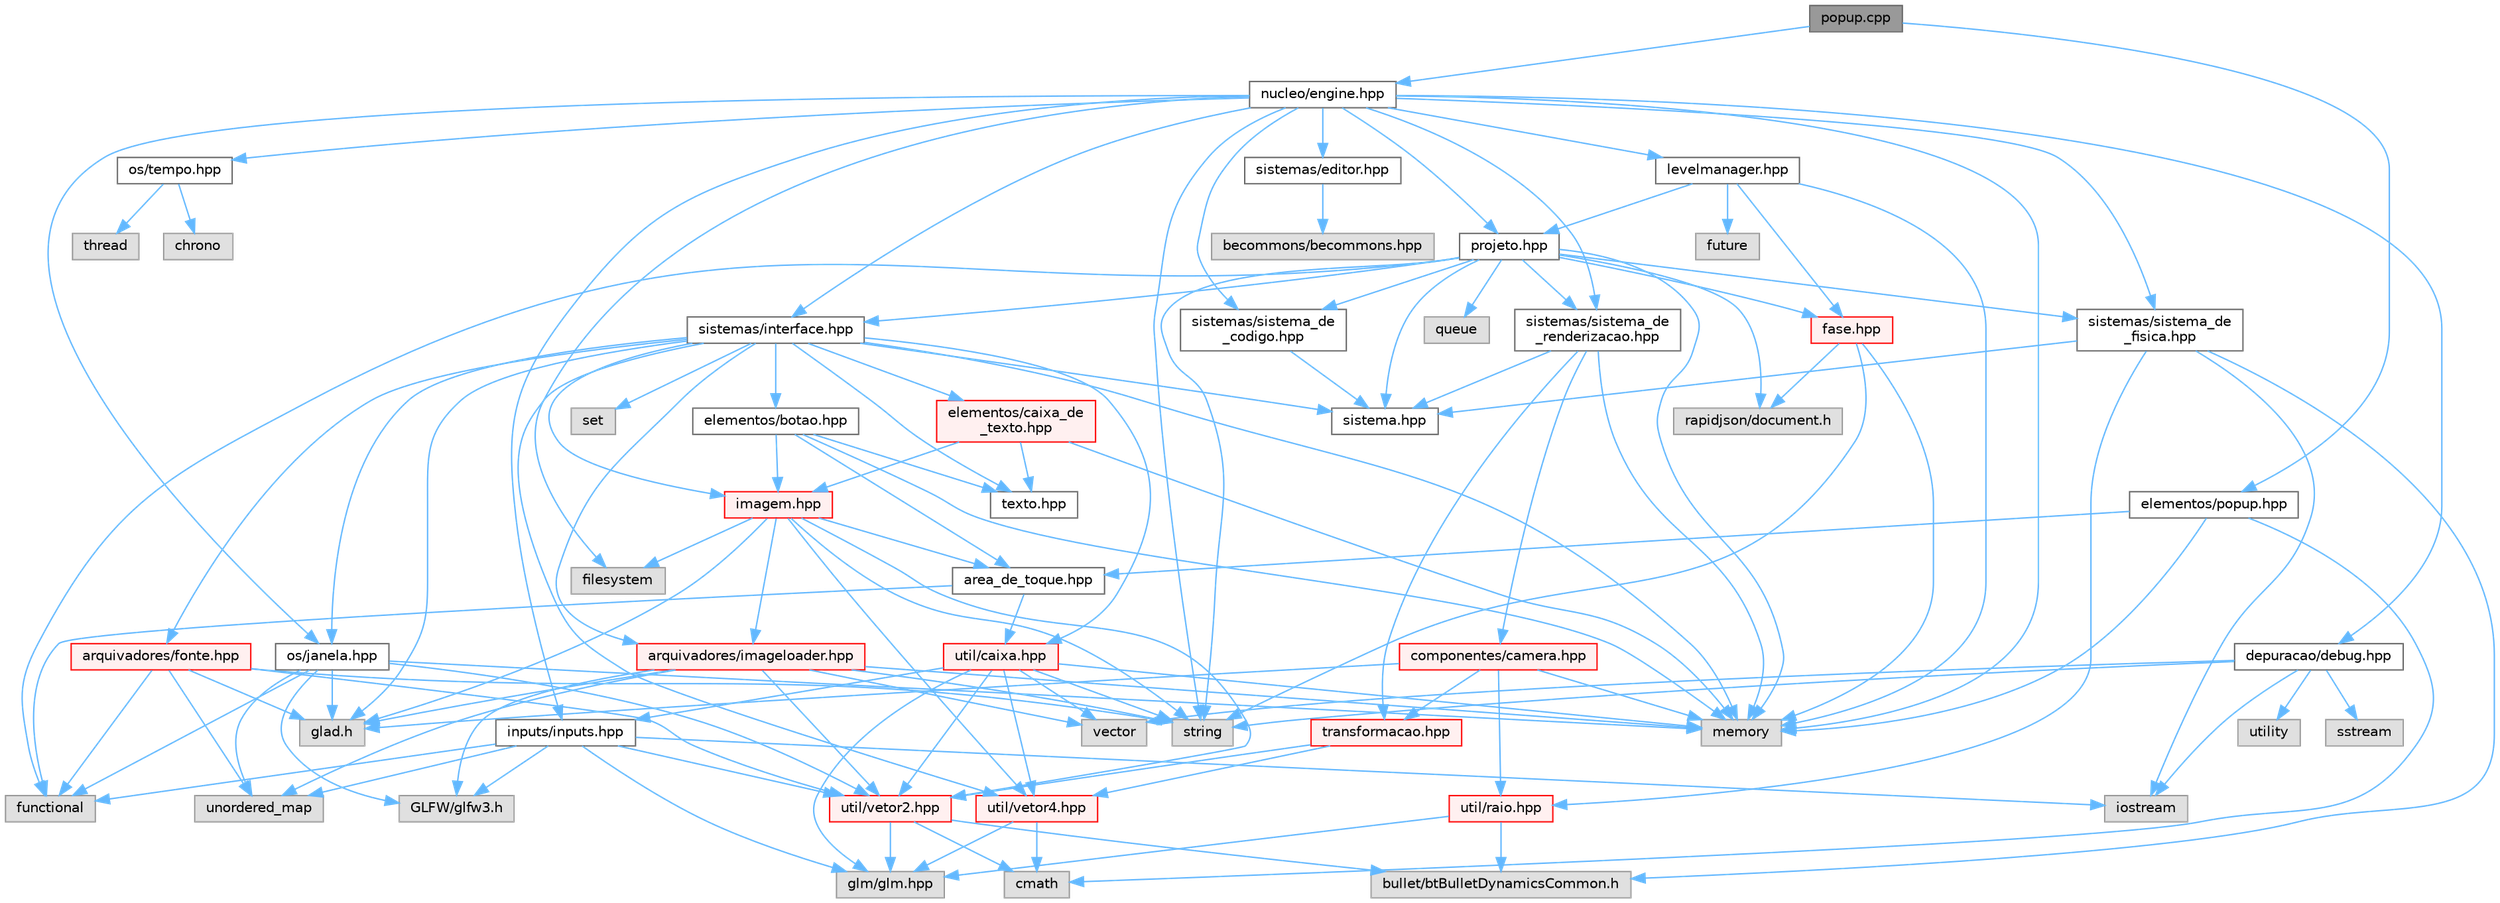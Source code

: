 digraph "popup.cpp"
{
 // LATEX_PDF_SIZE
  bgcolor="transparent";
  edge [fontname=Helvetica,fontsize=10,labelfontname=Helvetica,labelfontsize=10];
  node [fontname=Helvetica,fontsize=10,shape=box,height=0.2,width=0.4];
  Node1 [id="Node000001",label="popup.cpp",height=0.2,width=0.4,color="gray40", fillcolor="grey60", style="filled", fontcolor="black",tooltip=" "];
  Node1 -> Node2 [id="edge1_Node000001_Node000002",color="steelblue1",style="solid",tooltip=" "];
  Node2 [id="Node000002",label="nucleo/engine.hpp",height=0.2,width=0.4,color="grey40", fillcolor="white", style="filled",URL="$engine_8hpp.html",tooltip=" "];
  Node2 -> Node3 [id="edge2_Node000002_Node000003",color="steelblue1",style="solid",tooltip=" "];
  Node3 [id="Node000003",label="string",height=0.2,width=0.4,color="grey60", fillcolor="#E0E0E0", style="filled",tooltip=" "];
  Node2 -> Node4 [id="edge3_Node000002_Node000004",color="steelblue1",style="solid",tooltip=" "];
  Node4 [id="Node000004",label="memory",height=0.2,width=0.4,color="grey60", fillcolor="#E0E0E0", style="filled",tooltip=" "];
  Node2 -> Node5 [id="edge4_Node000002_Node000005",color="steelblue1",style="solid",tooltip=" "];
  Node5 [id="Node000005",label="filesystem",height=0.2,width=0.4,color="grey60", fillcolor="#E0E0E0", style="filled",tooltip=" "];
  Node2 -> Node6 [id="edge5_Node000002_Node000006",color="steelblue1",style="solid",tooltip=" "];
  Node6 [id="Node000006",label="depuracao/debug.hpp",height=0.2,width=0.4,color="grey40", fillcolor="white", style="filled",URL="$debug_8hpp.html",tooltip=" "];
  Node6 -> Node7 [id="edge6_Node000006_Node000007",color="steelblue1",style="solid",tooltip=" "];
  Node7 [id="Node000007",label="vector",height=0.2,width=0.4,color="grey60", fillcolor="#E0E0E0", style="filled",tooltip=" "];
  Node6 -> Node8 [id="edge7_Node000006_Node000008",color="steelblue1",style="solid",tooltip=" "];
  Node8 [id="Node000008",label="utility",height=0.2,width=0.4,color="grey60", fillcolor="#E0E0E0", style="filled",tooltip=" "];
  Node6 -> Node3 [id="edge8_Node000006_Node000003",color="steelblue1",style="solid",tooltip=" "];
  Node6 -> Node9 [id="edge9_Node000006_Node000009",color="steelblue1",style="solid",tooltip=" "];
  Node9 [id="Node000009",label="iostream",height=0.2,width=0.4,color="grey60", fillcolor="#E0E0E0", style="filled",tooltip=" "];
  Node6 -> Node10 [id="edge10_Node000006_Node000010",color="steelblue1",style="solid",tooltip=" "];
  Node10 [id="Node000010",label="sstream",height=0.2,width=0.4,color="grey60", fillcolor="#E0E0E0", style="filled",tooltip=" "];
  Node2 -> Node11 [id="edge11_Node000002_Node000011",color="steelblue1",style="solid",tooltip=" "];
  Node11 [id="Node000011",label="os/janela.hpp",height=0.2,width=0.4,color="grey40", fillcolor="white", style="filled",URL="$janela_8hpp_source.html",tooltip=" "];
  Node11 -> Node12 [id="edge12_Node000011_Node000012",color="steelblue1",style="solid",tooltip=" "];
  Node12 [id="Node000012",label="functional",height=0.2,width=0.4,color="grey60", fillcolor="#E0E0E0", style="filled",tooltip=" "];
  Node11 -> Node4 [id="edge13_Node000011_Node000004",color="steelblue1",style="solid",tooltip=" "];
  Node11 -> Node13 [id="edge14_Node000011_Node000013",color="steelblue1",style="solid",tooltip=" "];
  Node13 [id="Node000013",label="unordered_map",height=0.2,width=0.4,color="grey60", fillcolor="#E0E0E0", style="filled",tooltip=" "];
  Node11 -> Node14 [id="edge15_Node000011_Node000014",color="steelblue1",style="solid",tooltip=" "];
  Node14 [id="Node000014",label="glad.h",height=0.2,width=0.4,color="grey60", fillcolor="#E0E0E0", style="filled",tooltip=" "];
  Node11 -> Node15 [id="edge16_Node000011_Node000015",color="steelblue1",style="solid",tooltip=" "];
  Node15 [id="Node000015",label="GLFW/glfw3.h",height=0.2,width=0.4,color="grey60", fillcolor="#E0E0E0", style="filled",tooltip=" "];
  Node11 -> Node16 [id="edge17_Node000011_Node000016",color="steelblue1",style="solid",tooltip=" "];
  Node16 [id="Node000016",label="util/vetor2.hpp",height=0.2,width=0.4,color="red", fillcolor="#FFF0F0", style="filled",URL="$vetor2_8hpp.html",tooltip=" "];
  Node16 -> Node17 [id="edge18_Node000016_Node000017",color="steelblue1",style="solid",tooltip=" "];
  Node17 [id="Node000017",label="cmath",height=0.2,width=0.4,color="grey60", fillcolor="#E0E0E0", style="filled",tooltip=" "];
  Node16 -> Node19 [id="edge19_Node000016_Node000019",color="steelblue1",style="solid",tooltip=" "];
  Node19 [id="Node000019",label="bullet/btBulletDynamicsCommon.h",height=0.2,width=0.4,color="grey60", fillcolor="#E0E0E0", style="filled",tooltip=" "];
  Node16 -> Node20 [id="edge20_Node000016_Node000020",color="steelblue1",style="solid",tooltip=" "];
  Node20 [id="Node000020",label="glm/glm.hpp",height=0.2,width=0.4,color="grey60", fillcolor="#E0E0E0", style="filled",tooltip=" "];
  Node2 -> Node21 [id="edge21_Node000002_Node000021",color="steelblue1",style="solid",tooltip=" "];
  Node21 [id="Node000021",label="os/tempo.hpp",height=0.2,width=0.4,color="grey40", fillcolor="white", style="filled",URL="$tempo_8hpp.html",tooltip="Inicia e gerencia o tempo."];
  Node21 -> Node22 [id="edge22_Node000021_Node000022",color="steelblue1",style="solid",tooltip=" "];
  Node22 [id="Node000022",label="thread",height=0.2,width=0.4,color="grey60", fillcolor="#E0E0E0", style="filled",tooltip=" "];
  Node21 -> Node23 [id="edge23_Node000021_Node000023",color="steelblue1",style="solid",tooltip=" "];
  Node23 [id="Node000023",label="chrono",height=0.2,width=0.4,color="grey60", fillcolor="#E0E0E0", style="filled",tooltip=" "];
  Node2 -> Node24 [id="edge24_Node000002_Node000024",color="steelblue1",style="solid",tooltip=" "];
  Node24 [id="Node000024",label="inputs/inputs.hpp",height=0.2,width=0.4,color="grey40", fillcolor="white", style="filled",URL="$inputs_8hpp.html",tooltip=" "];
  Node24 -> Node15 [id="edge25_Node000024_Node000015",color="steelblue1",style="solid",tooltip=" "];
  Node24 -> Node9 [id="edge26_Node000024_Node000009",color="steelblue1",style="solid",tooltip=" "];
  Node24 -> Node13 [id="edge27_Node000024_Node000013",color="steelblue1",style="solid",tooltip=" "];
  Node24 -> Node12 [id="edge28_Node000024_Node000012",color="steelblue1",style="solid",tooltip=" "];
  Node24 -> Node20 [id="edge29_Node000024_Node000020",color="steelblue1",style="solid",tooltip=" "];
  Node24 -> Node16 [id="edge30_Node000024_Node000016",color="steelblue1",style="solid",tooltip=" "];
  Node2 -> Node25 [id="edge31_Node000002_Node000025",color="steelblue1",style="solid",tooltip=" "];
  Node25 [id="Node000025",label="sistemas/sistema_de\l_renderizacao.hpp",height=0.2,width=0.4,color="grey40", fillcolor="white", style="filled",URL="$sistema__de__renderizacao_8hpp.html",tooltip=" "];
  Node25 -> Node26 [id="edge32_Node000025_Node000026",color="steelblue1",style="solid",tooltip=" "];
  Node26 [id="Node000026",label="sistema.hpp",height=0.2,width=0.4,color="grey40", fillcolor="white", style="filled",URL="$sistemas_2sistema_8hpp.html",tooltip=" "];
  Node25 -> Node27 [id="edge33_Node000025_Node000027",color="steelblue1",style="solid",tooltip=" "];
  Node27 [id="Node000027",label="componentes/camera.hpp",height=0.2,width=0.4,color="red", fillcolor="#FFF0F0", style="filled",URL="$camera_8hpp_source.html",tooltip=" "];
  Node27 -> Node4 [id="edge34_Node000027_Node000004",color="steelblue1",style="solid",tooltip=" "];
  Node27 -> Node14 [id="edge35_Node000027_Node000014",color="steelblue1",style="solid",tooltip=" "];
  Node27 -> Node35 [id="edge36_Node000027_Node000035",color="steelblue1",style="solid",tooltip=" "];
  Node35 [id="Node000035",label="transformacao.hpp",height=0.2,width=0.4,color="red", fillcolor="#FFF0F0", style="filled",URL="$transformacao_8hpp.html",tooltip="Calcula a mtriz de modelo para um objeto 3d qualquer."];
  Node35 -> Node16 [id="edge37_Node000035_Node000016",color="steelblue1",style="solid",tooltip=" "];
  Node35 -> Node37 [id="edge38_Node000035_Node000037",color="steelblue1",style="solid",tooltip=" "];
  Node37 [id="Node000037",label="util/vetor4.hpp",height=0.2,width=0.4,color="red", fillcolor="#FFF0F0", style="filled",URL="$vetor4_8hpp.html",tooltip=" "];
  Node37 -> Node17 [id="edge39_Node000037_Node000017",color="steelblue1",style="solid",tooltip=" "];
  Node37 -> Node20 [id="edge40_Node000037_Node000020",color="steelblue1",style="solid",tooltip=" "];
  Node27 -> Node57 [id="edge41_Node000027_Node000057",color="steelblue1",style="solid",tooltip=" "];
  Node57 [id="Node000057",label="util/raio.hpp",height=0.2,width=0.4,color="red", fillcolor="#FFF0F0", style="filled",URL="$raio_8hpp.html",tooltip=" "];
  Node57 -> Node20 [id="edge42_Node000057_Node000020",color="steelblue1",style="solid",tooltip=" "];
  Node57 -> Node19 [id="edge43_Node000057_Node000019",color="steelblue1",style="solid",tooltip=" "];
  Node25 -> Node35 [id="edge44_Node000025_Node000035",color="steelblue1",style="solid",tooltip=" "];
  Node25 -> Node4 [id="edge45_Node000025_Node000004",color="steelblue1",style="solid",tooltip=" "];
  Node2 -> Node58 [id="edge46_Node000002_Node000058",color="steelblue1",style="solid",tooltip=" "];
  Node58 [id="Node000058",label="sistemas/interface.hpp",height=0.2,width=0.4,color="grey40", fillcolor="white", style="filled",URL="$interface_8hpp_source.html",tooltip=" "];
  Node58 -> Node14 [id="edge47_Node000058_Node000014",color="steelblue1",style="solid",tooltip=" "];
  Node58 -> Node4 [id="edge48_Node000058_Node000004",color="steelblue1",style="solid",tooltip=" "];
  Node58 -> Node59 [id="edge49_Node000058_Node000059",color="steelblue1",style="solid",tooltip=" "];
  Node59 [id="Node000059",label="set",height=0.2,width=0.4,color="grey60", fillcolor="#E0E0E0", style="filled",tooltip=" "];
  Node58 -> Node26 [id="edge50_Node000058_Node000026",color="steelblue1",style="solid",tooltip=" "];
  Node58 -> Node48 [id="edge51_Node000058_Node000048",color="steelblue1",style="solid",tooltip=" "];
  Node48 [id="Node000048",label="arquivadores/imageloader.hpp",height=0.2,width=0.4,color="red", fillcolor="#FFF0F0", style="filled",URL="$imageloader_8hpp.html",tooltip=" "];
  Node48 -> Node14 [id="edge52_Node000048_Node000014",color="steelblue1",style="solid",tooltip=" "];
  Node48 -> Node15 [id="edge53_Node000048_Node000015",color="steelblue1",style="solid",tooltip=" "];
  Node48 -> Node3 [id="edge54_Node000048_Node000003",color="steelblue1",style="solid",tooltip=" "];
  Node48 -> Node13 [id="edge55_Node000048_Node000013",color="steelblue1",style="solid",tooltip=" "];
  Node48 -> Node7 [id="edge56_Node000048_Node000007",color="steelblue1",style="solid",tooltip=" "];
  Node48 -> Node4 [id="edge57_Node000048_Node000004",color="steelblue1",style="solid",tooltip=" "];
  Node48 -> Node16 [id="edge58_Node000048_Node000016",color="steelblue1",style="solid",tooltip=" "];
  Node58 -> Node60 [id="edge59_Node000058_Node000060",color="steelblue1",style="solid",tooltip=" "];
  Node60 [id="Node000060",label="arquivadores/fonte.hpp",height=0.2,width=0.4,color="red", fillcolor="#FFF0F0", style="filled",URL="$fonte_8hpp.html",tooltip=" "];
  Node60 -> Node14 [id="edge60_Node000060_Node000014",color="steelblue1",style="solid",tooltip=" "];
  Node60 -> Node3 [id="edge61_Node000060_Node000003",color="steelblue1",style="solid",tooltip=" "];
  Node60 -> Node13 [id="edge62_Node000060_Node000013",color="steelblue1",style="solid",tooltip=" "];
  Node60 -> Node16 [id="edge63_Node000060_Node000016",color="steelblue1",style="solid",tooltip=" "];
  Node60 -> Node12 [id="edge64_Node000060_Node000012",color="steelblue1",style="solid",tooltip=" "];
  Node58 -> Node62 [id="edge65_Node000058_Node000062",color="steelblue1",style="solid",tooltip=" "];
  Node62 [id="Node000062",label="util/caixa.hpp",height=0.2,width=0.4,color="red", fillcolor="#FFF0F0", style="filled",URL="$caixa_8hpp.html",tooltip=" "];
  Node62 -> Node3 [id="edge66_Node000062_Node000003",color="steelblue1",style="solid",tooltip=" "];
  Node62 -> Node4 [id="edge67_Node000062_Node000004",color="steelblue1",style="solid",tooltip=" "];
  Node62 -> Node7 [id="edge68_Node000062_Node000007",color="steelblue1",style="solid",tooltip=" "];
  Node62 -> Node16 [id="edge69_Node000062_Node000016",color="steelblue1",style="solid",tooltip=" "];
  Node62 -> Node37 [id="edge70_Node000062_Node000037",color="steelblue1",style="solid",tooltip=" "];
  Node62 -> Node20 [id="edge71_Node000062_Node000020",color="steelblue1",style="solid",tooltip=" "];
  Node62 -> Node24 [id="edge72_Node000062_Node000024",color="steelblue1",style="solid",tooltip=" "];
  Node58 -> Node63 [id="edge73_Node000058_Node000063",color="steelblue1",style="solid",tooltip=" "];
  Node63 [id="Node000063",label="elementos/botao.hpp",height=0.2,width=0.4,color="grey40", fillcolor="white", style="filled",URL="$botao_8hpp.html",tooltip=" "];
  Node63 -> Node64 [id="edge74_Node000063_Node000064",color="steelblue1",style="solid",tooltip=" "];
  Node64 [id="Node000064",label="imagem.hpp",height=0.2,width=0.4,color="red", fillcolor="#FFF0F0", style="filled",URL="$imagem_8hpp.html",tooltip=" "];
  Node64 -> Node14 [id="edge75_Node000064_Node000014",color="steelblue1",style="solid",tooltip=" "];
  Node64 -> Node3 [id="edge76_Node000064_Node000003",color="steelblue1",style="solid",tooltip=" "];
  Node64 -> Node5 [id="edge77_Node000064_Node000005",color="steelblue1",style="solid",tooltip=" "];
  Node64 -> Node65 [id="edge78_Node000064_Node000065",color="steelblue1",style="solid",tooltip=" "];
  Node65 [id="Node000065",label="area_de_toque.hpp",height=0.2,width=0.4,color="grey40", fillcolor="white", style="filled",URL="$area__de__toque_8hpp.html",tooltip=" "];
  Node65 -> Node12 [id="edge79_Node000065_Node000012",color="steelblue1",style="solid",tooltip=" "];
  Node65 -> Node62 [id="edge80_Node000065_Node000062",color="steelblue1",style="solid",tooltip=" "];
  Node64 -> Node16 [id="edge81_Node000064_Node000016",color="steelblue1",style="solid",tooltip=" "];
  Node64 -> Node37 [id="edge82_Node000064_Node000037",color="steelblue1",style="solid",tooltip=" "];
  Node64 -> Node48 [id="edge83_Node000064_Node000048",color="steelblue1",style="solid",tooltip=" "];
  Node63 -> Node66 [id="edge84_Node000063_Node000066",color="steelblue1",style="solid",tooltip=" "];
  Node66 [id="Node000066",label="texto.hpp",height=0.2,width=0.4,color="grey40", fillcolor="white", style="filled",URL="$texto_8hpp.html",tooltip=" "];
  Node63 -> Node65 [id="edge85_Node000063_Node000065",color="steelblue1",style="solid",tooltip=" "];
  Node63 -> Node4 [id="edge86_Node000063_Node000004",color="steelblue1",style="solid",tooltip=" "];
  Node58 -> Node67 [id="edge87_Node000058_Node000067",color="steelblue1",style="solid",tooltip=" "];
  Node67 [id="Node000067",label="elementos/caixa_de\l_texto.hpp",height=0.2,width=0.4,color="red", fillcolor="#FFF0F0", style="filled",URL="$caixa__de__texto_8hpp.html",tooltip=" "];
  Node67 -> Node64 [id="edge88_Node000067_Node000064",color="steelblue1",style="solid",tooltip=" "];
  Node67 -> Node66 [id="edge89_Node000067_Node000066",color="steelblue1",style="solid",tooltip=" "];
  Node67 -> Node4 [id="edge90_Node000067_Node000004",color="steelblue1",style="solid",tooltip=" "];
  Node58 -> Node64 [id="edge91_Node000058_Node000064",color="steelblue1",style="solid",tooltip=" "];
  Node58 -> Node66 [id="edge92_Node000058_Node000066",color="steelblue1",style="solid",tooltip=" "];
  Node58 -> Node37 [id="edge93_Node000058_Node000037",color="steelblue1",style="solid",tooltip=" "];
  Node58 -> Node11 [id="edge94_Node000058_Node000011",color="steelblue1",style="solid",tooltip=" "];
  Node2 -> Node69 [id="edge95_Node000002_Node000069",color="steelblue1",style="solid",tooltip=" "];
  Node69 [id="Node000069",label="sistemas/sistema_de\l_codigo.hpp",height=0.2,width=0.4,color="grey40", fillcolor="white", style="filled",URL="$sistema__de__codigo_8hpp.html",tooltip=" "];
  Node69 -> Node26 [id="edge96_Node000069_Node000026",color="steelblue1",style="solid",tooltip=" "];
  Node2 -> Node70 [id="edge97_Node000002_Node000070",color="steelblue1",style="solid",tooltip=" "];
  Node70 [id="Node000070",label="sistemas/sistema_de\l_fisica.hpp",height=0.2,width=0.4,color="grey40", fillcolor="white", style="filled",URL="$sistema__de__fisica_8hpp.html",tooltip=" "];
  Node70 -> Node26 [id="edge98_Node000070_Node000026",color="steelblue1",style="solid",tooltip=" "];
  Node70 -> Node9 [id="edge99_Node000070_Node000009",color="steelblue1",style="solid",tooltip=" "];
  Node70 -> Node57 [id="edge100_Node000070_Node000057",color="steelblue1",style="solid",tooltip=" "];
  Node70 -> Node19 [id="edge101_Node000070_Node000019",color="steelblue1",style="solid",tooltip=" "];
  Node2 -> Node71 [id="edge102_Node000002_Node000071",color="steelblue1",style="solid",tooltip=" "];
  Node71 [id="Node000071",label="levelmanager.hpp",height=0.2,width=0.4,color="grey40", fillcolor="white", style="filled",URL="$levelmanager_8hpp.html",tooltip="Gerencia as fases."];
  Node71 -> Node72 [id="edge103_Node000071_Node000072",color="steelblue1",style="solid",tooltip=" "];
  Node72 [id="Node000072",label="fase.hpp",height=0.2,width=0.4,color="red", fillcolor="#FFF0F0", style="filled",URL="$fase_8hpp_source.html",tooltip=" "];
  Node72 -> Node3 [id="edge104_Node000072_Node000003",color="steelblue1",style="solid",tooltip=" "];
  Node72 -> Node4 [id="edge105_Node000072_Node000004",color="steelblue1",style="solid",tooltip=" "];
  Node72 -> Node32 [id="edge106_Node000072_Node000032",color="steelblue1",style="solid",tooltip=" "];
  Node32 [id="Node000032",label="rapidjson/document.h",height=0.2,width=0.4,color="grey60", fillcolor="#E0E0E0", style="filled",tooltip=" "];
  Node71 -> Node77 [id="edge107_Node000071_Node000077",color="steelblue1",style="solid",tooltip=" "];
  Node77 [id="Node000077",label="projeto.hpp",height=0.2,width=0.4,color="grey40", fillcolor="white", style="filled",URL="$projeto_8hpp.html",tooltip="Classe projeto."];
  Node77 -> Node3 [id="edge108_Node000077_Node000003",color="steelblue1",style="solid",tooltip=" "];
  Node77 -> Node78 [id="edge109_Node000077_Node000078",color="steelblue1",style="solid",tooltip=" "];
  Node78 [id="Node000078",label="queue",height=0.2,width=0.4,color="grey60", fillcolor="#E0E0E0", style="filled",tooltip=" "];
  Node77 -> Node12 [id="edge110_Node000077_Node000012",color="steelblue1",style="solid",tooltip=" "];
  Node77 -> Node32 [id="edge111_Node000077_Node000032",color="steelblue1",style="solid",tooltip=" "];
  Node77 -> Node4 [id="edge112_Node000077_Node000004",color="steelblue1",style="solid",tooltip=" "];
  Node77 -> Node72 [id="edge113_Node000077_Node000072",color="steelblue1",style="solid",tooltip=" "];
  Node77 -> Node26 [id="edge114_Node000077_Node000026",color="steelblue1",style="solid",tooltip=" "];
  Node77 -> Node70 [id="edge115_Node000077_Node000070",color="steelblue1",style="solid",tooltip=" "];
  Node77 -> Node25 [id="edge116_Node000077_Node000025",color="steelblue1",style="solid",tooltip=" "];
  Node77 -> Node69 [id="edge117_Node000077_Node000069",color="steelblue1",style="solid",tooltip=" "];
  Node77 -> Node58 [id="edge118_Node000077_Node000058",color="steelblue1",style="solid",tooltip=" "];
  Node71 -> Node79 [id="edge119_Node000071_Node000079",color="steelblue1",style="solid",tooltip=" "];
  Node79 [id="Node000079",label="future",height=0.2,width=0.4,color="grey60", fillcolor="#E0E0E0", style="filled",tooltip=" "];
  Node71 -> Node4 [id="edge120_Node000071_Node000004",color="steelblue1",style="solid",tooltip=" "];
  Node2 -> Node77 [id="edge121_Node000002_Node000077",color="steelblue1",style="solid",tooltip=" "];
  Node2 -> Node80 [id="edge122_Node000002_Node000080",color="steelblue1",style="solid",tooltip=" "];
  Node80 [id="Node000080",label="sistemas/editor.hpp",height=0.2,width=0.4,color="grey40", fillcolor="white", style="filled",URL="$editor_8hpp.html",tooltip=" "];
  Node80 -> Node81 [id="edge123_Node000080_Node000081",color="steelblue1",style="solid",tooltip=" "];
  Node81 [id="Node000081",label="becommons/becommons.hpp",height=0.2,width=0.4,color="grey60", fillcolor="#E0E0E0", style="filled",tooltip=" "];
  Node1 -> Node82 [id="edge124_Node000001_Node000082",color="steelblue1",style="solid",tooltip=" "];
  Node82 [id="Node000082",label="elementos/popup.hpp",height=0.2,width=0.4,color="grey40", fillcolor="white", style="filled",URL="$popup_8hpp.html",tooltip=" "];
  Node82 -> Node65 [id="edge125_Node000082_Node000065",color="steelblue1",style="solid",tooltip=" "];
  Node82 -> Node4 [id="edge126_Node000082_Node000004",color="steelblue1",style="solid",tooltip=" "];
  Node82 -> Node17 [id="edge127_Node000082_Node000017",color="steelblue1",style="solid",tooltip=" "];
}
